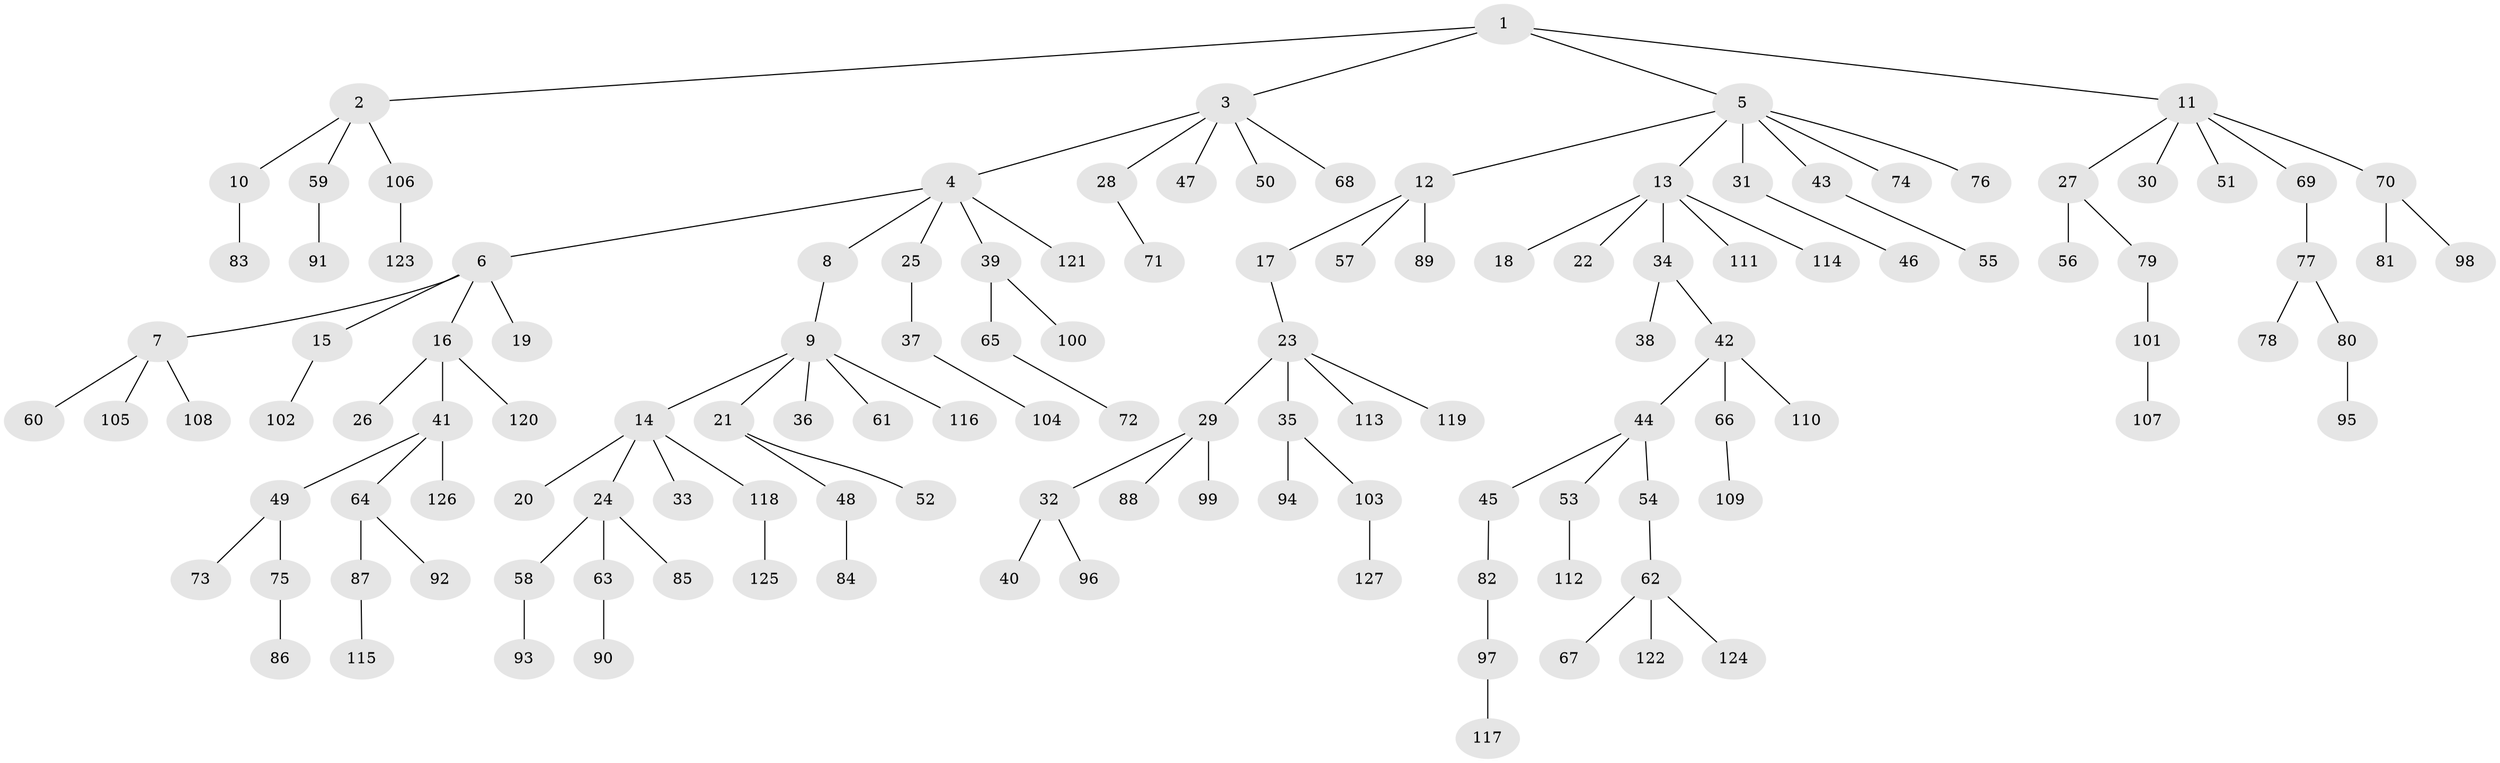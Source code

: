 // Generated by graph-tools (version 1.1) at 2025/15/03/09/25 04:15:36]
// undirected, 127 vertices, 126 edges
graph export_dot {
graph [start="1"]
  node [color=gray90,style=filled];
  1;
  2;
  3;
  4;
  5;
  6;
  7;
  8;
  9;
  10;
  11;
  12;
  13;
  14;
  15;
  16;
  17;
  18;
  19;
  20;
  21;
  22;
  23;
  24;
  25;
  26;
  27;
  28;
  29;
  30;
  31;
  32;
  33;
  34;
  35;
  36;
  37;
  38;
  39;
  40;
  41;
  42;
  43;
  44;
  45;
  46;
  47;
  48;
  49;
  50;
  51;
  52;
  53;
  54;
  55;
  56;
  57;
  58;
  59;
  60;
  61;
  62;
  63;
  64;
  65;
  66;
  67;
  68;
  69;
  70;
  71;
  72;
  73;
  74;
  75;
  76;
  77;
  78;
  79;
  80;
  81;
  82;
  83;
  84;
  85;
  86;
  87;
  88;
  89;
  90;
  91;
  92;
  93;
  94;
  95;
  96;
  97;
  98;
  99;
  100;
  101;
  102;
  103;
  104;
  105;
  106;
  107;
  108;
  109;
  110;
  111;
  112;
  113;
  114;
  115;
  116;
  117;
  118;
  119;
  120;
  121;
  122;
  123;
  124;
  125;
  126;
  127;
  1 -- 2;
  1 -- 3;
  1 -- 5;
  1 -- 11;
  2 -- 10;
  2 -- 59;
  2 -- 106;
  3 -- 4;
  3 -- 28;
  3 -- 47;
  3 -- 50;
  3 -- 68;
  4 -- 6;
  4 -- 8;
  4 -- 25;
  4 -- 39;
  4 -- 121;
  5 -- 12;
  5 -- 13;
  5 -- 31;
  5 -- 43;
  5 -- 74;
  5 -- 76;
  6 -- 7;
  6 -- 15;
  6 -- 16;
  6 -- 19;
  7 -- 60;
  7 -- 105;
  7 -- 108;
  8 -- 9;
  9 -- 14;
  9 -- 21;
  9 -- 36;
  9 -- 61;
  9 -- 116;
  10 -- 83;
  11 -- 27;
  11 -- 30;
  11 -- 51;
  11 -- 69;
  11 -- 70;
  12 -- 17;
  12 -- 57;
  12 -- 89;
  13 -- 18;
  13 -- 22;
  13 -- 34;
  13 -- 111;
  13 -- 114;
  14 -- 20;
  14 -- 24;
  14 -- 33;
  14 -- 118;
  15 -- 102;
  16 -- 26;
  16 -- 41;
  16 -- 120;
  17 -- 23;
  21 -- 48;
  21 -- 52;
  23 -- 29;
  23 -- 35;
  23 -- 113;
  23 -- 119;
  24 -- 58;
  24 -- 63;
  24 -- 85;
  25 -- 37;
  27 -- 56;
  27 -- 79;
  28 -- 71;
  29 -- 32;
  29 -- 88;
  29 -- 99;
  31 -- 46;
  32 -- 40;
  32 -- 96;
  34 -- 38;
  34 -- 42;
  35 -- 94;
  35 -- 103;
  37 -- 104;
  39 -- 65;
  39 -- 100;
  41 -- 49;
  41 -- 64;
  41 -- 126;
  42 -- 44;
  42 -- 66;
  42 -- 110;
  43 -- 55;
  44 -- 45;
  44 -- 53;
  44 -- 54;
  45 -- 82;
  48 -- 84;
  49 -- 73;
  49 -- 75;
  53 -- 112;
  54 -- 62;
  58 -- 93;
  59 -- 91;
  62 -- 67;
  62 -- 122;
  62 -- 124;
  63 -- 90;
  64 -- 87;
  64 -- 92;
  65 -- 72;
  66 -- 109;
  69 -- 77;
  70 -- 81;
  70 -- 98;
  75 -- 86;
  77 -- 78;
  77 -- 80;
  79 -- 101;
  80 -- 95;
  82 -- 97;
  87 -- 115;
  97 -- 117;
  101 -- 107;
  103 -- 127;
  106 -- 123;
  118 -- 125;
}
